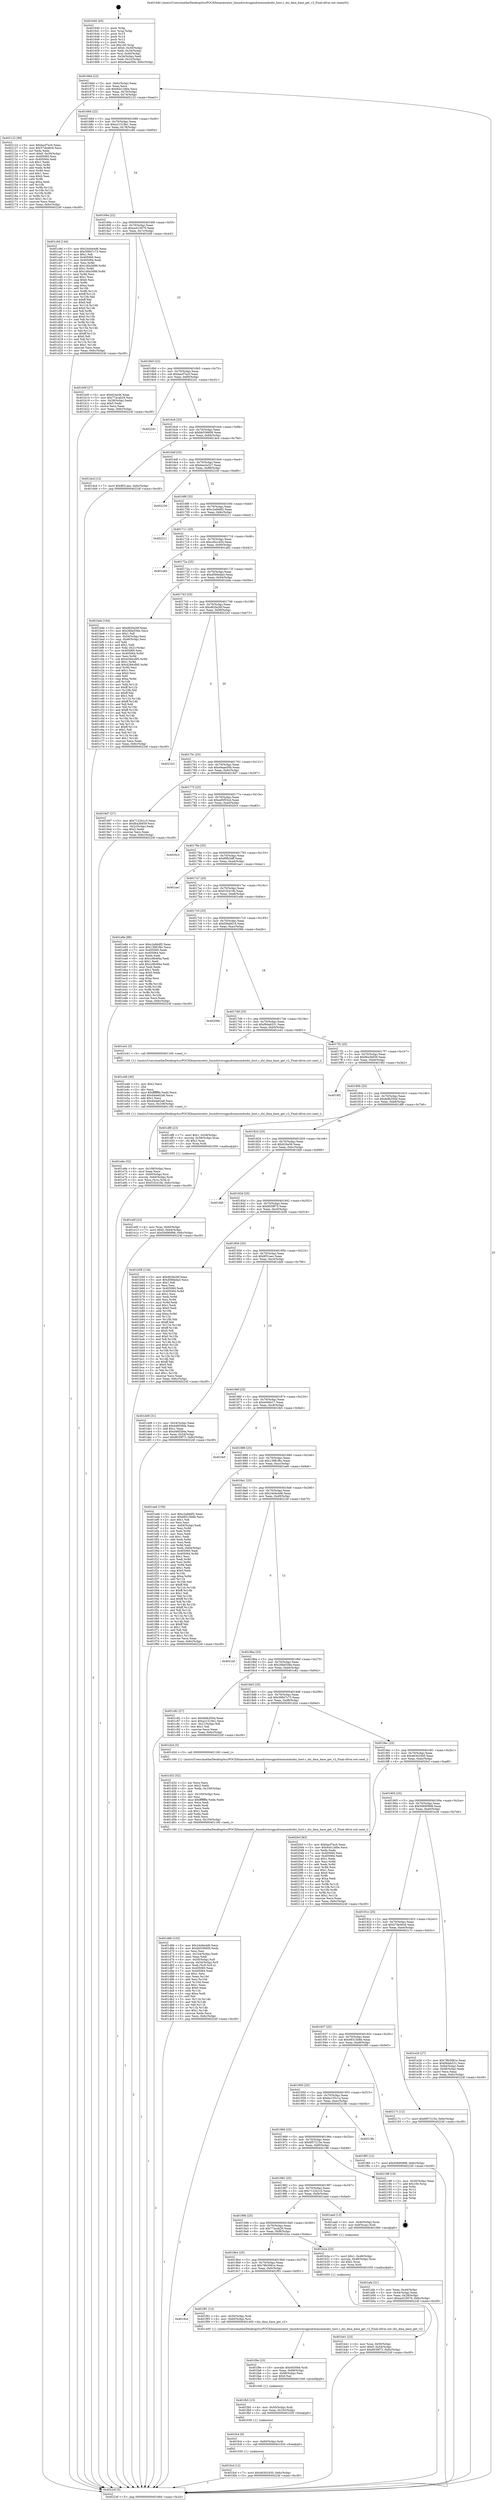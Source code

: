 digraph "0x401640" {
  label = "0x401640 (/mnt/c/Users/mathe/Desktop/tcc/POCII/binaries/extr_linuxdriversgpudrmmsmdsidsi_host.c_dsi_dma_base_get_v2_Final-ollvm.out::main(0))"
  labelloc = "t"
  node[shape=record]

  Entry [label="",width=0.3,height=0.3,shape=circle,fillcolor=black,style=filled]
  "0x40166d" [label="{
     0x40166d [23]\l
     | [instrs]\l
     &nbsp;&nbsp;0x40166d \<+3\>: mov -0x6c(%rbp),%eax\l
     &nbsp;&nbsp;0x401670 \<+2\>: mov %eax,%ecx\l
     &nbsp;&nbsp;0x401672 \<+6\>: sub $0x9cb13d0e,%ecx\l
     &nbsp;&nbsp;0x401678 \<+3\>: mov %eax,-0x70(%rbp)\l
     &nbsp;&nbsp;0x40167b \<+3\>: mov %ecx,-0x74(%rbp)\l
     &nbsp;&nbsp;0x40167e \<+6\>: je 0000000000402122 \<main+0xae2\>\l
  }"]
  "0x402122" [label="{
     0x402122 [90]\l
     | [instrs]\l
     &nbsp;&nbsp;0x402122 \<+5\>: mov $0xbacf7ec0,%eax\l
     &nbsp;&nbsp;0x402127 \<+5\>: mov $0x57de46c6,%ecx\l
     &nbsp;&nbsp;0x40212c \<+2\>: xor %edx,%edx\l
     &nbsp;&nbsp;0x40212e \<+7\>: movl $0x0,-0x30(%rbp)\l
     &nbsp;&nbsp;0x402135 \<+7\>: mov 0x405060,%esi\l
     &nbsp;&nbsp;0x40213c \<+7\>: mov 0x405064,%edi\l
     &nbsp;&nbsp;0x402143 \<+3\>: sub $0x1,%edx\l
     &nbsp;&nbsp;0x402146 \<+3\>: mov %esi,%r8d\l
     &nbsp;&nbsp;0x402149 \<+3\>: add %edx,%r8d\l
     &nbsp;&nbsp;0x40214c \<+4\>: imul %r8d,%esi\l
     &nbsp;&nbsp;0x402150 \<+3\>: and $0x1,%esi\l
     &nbsp;&nbsp;0x402153 \<+3\>: cmp $0x0,%esi\l
     &nbsp;&nbsp;0x402156 \<+4\>: sete %r9b\l
     &nbsp;&nbsp;0x40215a \<+3\>: cmp $0xa,%edi\l
     &nbsp;&nbsp;0x40215d \<+4\>: setl %r10b\l
     &nbsp;&nbsp;0x402161 \<+3\>: mov %r9b,%r11b\l
     &nbsp;&nbsp;0x402164 \<+3\>: and %r10b,%r11b\l
     &nbsp;&nbsp;0x402167 \<+3\>: xor %r10b,%r9b\l
     &nbsp;&nbsp;0x40216a \<+3\>: or %r9b,%r11b\l
     &nbsp;&nbsp;0x40216d \<+4\>: test $0x1,%r11b\l
     &nbsp;&nbsp;0x402171 \<+3\>: cmovne %ecx,%eax\l
     &nbsp;&nbsp;0x402174 \<+3\>: mov %eax,-0x6c(%rbp)\l
     &nbsp;&nbsp;0x402177 \<+5\>: jmp 000000000040224f \<main+0xc0f\>\l
  }"]
  "0x401684" [label="{
     0x401684 [22]\l
     | [instrs]\l
     &nbsp;&nbsp;0x401684 \<+5\>: jmp 0000000000401689 \<main+0x49\>\l
     &nbsp;&nbsp;0x401689 \<+3\>: mov -0x70(%rbp),%eax\l
     &nbsp;&nbsp;0x40168c \<+5\>: sub $0xa21519e1,%eax\l
     &nbsp;&nbsp;0x401691 \<+3\>: mov %eax,-0x78(%rbp)\l
     &nbsp;&nbsp;0x401694 \<+6\>: je 0000000000401c9d \<main+0x65d\>\l
  }"]
  Exit [label="",width=0.3,height=0.3,shape=circle,fillcolor=black,style=filled,peripheries=2]
  "0x401c9d" [label="{
     0x401c9d [144]\l
     | [instrs]\l
     &nbsp;&nbsp;0x401c9d \<+5\>: mov $0x24d4e4d6,%eax\l
     &nbsp;&nbsp;0x401ca2 \<+5\>: mov $0x39847c73,%ecx\l
     &nbsp;&nbsp;0x401ca7 \<+2\>: mov $0x1,%dl\l
     &nbsp;&nbsp;0x401ca9 \<+7\>: mov 0x405060,%esi\l
     &nbsp;&nbsp;0x401cb0 \<+7\>: mov 0x405064,%edi\l
     &nbsp;&nbsp;0x401cb7 \<+3\>: mov %esi,%r8d\l
     &nbsp;&nbsp;0x401cba \<+7\>: add $0x1d0a3d99,%r8d\l
     &nbsp;&nbsp;0x401cc1 \<+4\>: sub $0x1,%r8d\l
     &nbsp;&nbsp;0x401cc5 \<+7\>: sub $0x1d0a3d99,%r8d\l
     &nbsp;&nbsp;0x401ccc \<+4\>: imul %r8d,%esi\l
     &nbsp;&nbsp;0x401cd0 \<+3\>: and $0x1,%esi\l
     &nbsp;&nbsp;0x401cd3 \<+3\>: cmp $0x0,%esi\l
     &nbsp;&nbsp;0x401cd6 \<+4\>: sete %r9b\l
     &nbsp;&nbsp;0x401cda \<+3\>: cmp $0xa,%edi\l
     &nbsp;&nbsp;0x401cdd \<+4\>: setl %r10b\l
     &nbsp;&nbsp;0x401ce1 \<+3\>: mov %r9b,%r11b\l
     &nbsp;&nbsp;0x401ce4 \<+4\>: xor $0xff,%r11b\l
     &nbsp;&nbsp;0x401ce8 \<+3\>: mov %r10b,%bl\l
     &nbsp;&nbsp;0x401ceb \<+3\>: xor $0xff,%bl\l
     &nbsp;&nbsp;0x401cee \<+3\>: xor $0x0,%dl\l
     &nbsp;&nbsp;0x401cf1 \<+3\>: mov %r11b,%r14b\l
     &nbsp;&nbsp;0x401cf4 \<+4\>: and $0x0,%r14b\l
     &nbsp;&nbsp;0x401cf8 \<+3\>: and %dl,%r9b\l
     &nbsp;&nbsp;0x401cfb \<+3\>: mov %bl,%r15b\l
     &nbsp;&nbsp;0x401cfe \<+4\>: and $0x0,%r15b\l
     &nbsp;&nbsp;0x401d02 \<+3\>: and %dl,%r10b\l
     &nbsp;&nbsp;0x401d05 \<+3\>: or %r9b,%r14b\l
     &nbsp;&nbsp;0x401d08 \<+3\>: or %r10b,%r15b\l
     &nbsp;&nbsp;0x401d0b \<+3\>: xor %r15b,%r14b\l
     &nbsp;&nbsp;0x401d0e \<+3\>: or %bl,%r11b\l
     &nbsp;&nbsp;0x401d11 \<+4\>: xor $0xff,%r11b\l
     &nbsp;&nbsp;0x401d15 \<+3\>: or $0x0,%dl\l
     &nbsp;&nbsp;0x401d18 \<+3\>: and %dl,%r11b\l
     &nbsp;&nbsp;0x401d1b \<+3\>: or %r11b,%r14b\l
     &nbsp;&nbsp;0x401d1e \<+4\>: test $0x1,%r14b\l
     &nbsp;&nbsp;0x401d22 \<+3\>: cmovne %ecx,%eax\l
     &nbsp;&nbsp;0x401d25 \<+3\>: mov %eax,-0x6c(%rbp)\l
     &nbsp;&nbsp;0x401d28 \<+5\>: jmp 000000000040224f \<main+0xc0f\>\l
  }"]
  "0x40169a" [label="{
     0x40169a [22]\l
     | [instrs]\l
     &nbsp;&nbsp;0x40169a \<+5\>: jmp 000000000040169f \<main+0x5f\>\l
     &nbsp;&nbsp;0x40169f \<+3\>: mov -0x70(%rbp),%eax\l
     &nbsp;&nbsp;0x4016a2 \<+5\>: sub $0xac010079,%eax\l
     &nbsp;&nbsp;0x4016a7 \<+3\>: mov %eax,-0x7c(%rbp)\l
     &nbsp;&nbsp;0x4016aa \<+6\>: je 0000000000401b0f \<main+0x4cf\>\l
  }"]
  "0x401fcd" [label="{
     0x401fcd [12]\l
     | [instrs]\l
     &nbsp;&nbsp;0x401fcd \<+7\>: movl $0x46302450,-0x6c(%rbp)\l
     &nbsp;&nbsp;0x401fd4 \<+5\>: jmp 000000000040224f \<main+0xc0f\>\l
  }"]
  "0x401b0f" [label="{
     0x401b0f [27]\l
     | [instrs]\l
     &nbsp;&nbsp;0x401b0f \<+5\>: mov $0x624a56,%eax\l
     &nbsp;&nbsp;0x401b14 \<+5\>: mov $0x77acab29,%ecx\l
     &nbsp;&nbsp;0x401b19 \<+3\>: mov -0x28(%rbp),%edx\l
     &nbsp;&nbsp;0x401b1c \<+3\>: cmp $0x0,%edx\l
     &nbsp;&nbsp;0x401b1f \<+3\>: cmove %ecx,%eax\l
     &nbsp;&nbsp;0x401b22 \<+3\>: mov %eax,-0x6c(%rbp)\l
     &nbsp;&nbsp;0x401b25 \<+5\>: jmp 000000000040224f \<main+0xc0f\>\l
  }"]
  "0x4016b0" [label="{
     0x4016b0 [22]\l
     | [instrs]\l
     &nbsp;&nbsp;0x4016b0 \<+5\>: jmp 00000000004016b5 \<main+0x75\>\l
     &nbsp;&nbsp;0x4016b5 \<+3\>: mov -0x70(%rbp),%eax\l
     &nbsp;&nbsp;0x4016b8 \<+5\>: sub $0xbacf7ec0,%eax\l
     &nbsp;&nbsp;0x4016bd \<+3\>: mov %eax,-0x80(%rbp)\l
     &nbsp;&nbsp;0x4016c0 \<+6\>: je 0000000000402241 \<main+0xc01\>\l
  }"]
  "0x401fc4" [label="{
     0x401fc4 [9]\l
     | [instrs]\l
     &nbsp;&nbsp;0x401fc4 \<+4\>: mov -0x60(%rbp),%rdi\l
     &nbsp;&nbsp;0x401fc8 \<+5\>: call 0000000000401030 \<free@plt\>\l
     | [calls]\l
     &nbsp;&nbsp;0x401030 \{1\} (unknown)\l
  }"]
  "0x402241" [label="{
     0x402241\l
  }", style=dashed]
  "0x4016c6" [label="{
     0x4016c6 [25]\l
     | [instrs]\l
     &nbsp;&nbsp;0x4016c6 \<+5\>: jmp 00000000004016cb \<main+0x8b\>\l
     &nbsp;&nbsp;0x4016cb \<+3\>: mov -0x70(%rbp),%eax\l
     &nbsp;&nbsp;0x4016ce \<+5\>: sub $0xbb536609,%eax\l
     &nbsp;&nbsp;0x4016d3 \<+6\>: mov %eax,-0x84(%rbp)\l
     &nbsp;&nbsp;0x4016d9 \<+6\>: je 0000000000401dcd \<main+0x78d\>\l
  }"]
  "0x401fb5" [label="{
     0x401fb5 [15]\l
     | [instrs]\l
     &nbsp;&nbsp;0x401fb5 \<+4\>: mov -0x50(%rbp),%rdi\l
     &nbsp;&nbsp;0x401fb9 \<+6\>: mov %eax,-0x10c(%rbp)\l
     &nbsp;&nbsp;0x401fbf \<+5\>: call 0000000000401030 \<free@plt\>\l
     | [calls]\l
     &nbsp;&nbsp;0x401030 \{1\} (unknown)\l
  }"]
  "0x401dcd" [label="{
     0x401dcd [12]\l
     | [instrs]\l
     &nbsp;&nbsp;0x401dcd \<+7\>: movl $0x8f31aec,-0x6c(%rbp)\l
     &nbsp;&nbsp;0x401dd4 \<+5\>: jmp 000000000040224f \<main+0xc0f\>\l
  }"]
  "0x4016df" [label="{
     0x4016df [25]\l
     | [instrs]\l
     &nbsp;&nbsp;0x4016df \<+5\>: jmp 00000000004016e4 \<main+0xa4\>\l
     &nbsp;&nbsp;0x4016e4 \<+3\>: mov -0x70(%rbp),%eax\l
     &nbsp;&nbsp;0x4016e7 \<+5\>: sub $0xbea3a327,%eax\l
     &nbsp;&nbsp;0x4016ec \<+6\>: mov %eax,-0x88(%rbp)\l
     &nbsp;&nbsp;0x4016f2 \<+6\>: je 0000000000402230 \<main+0xbf0\>\l
  }"]
  "0x401f9e" [label="{
     0x401f9e [23]\l
     | [instrs]\l
     &nbsp;&nbsp;0x401f9e \<+10\>: movabs $0x4030b6,%rdi\l
     &nbsp;&nbsp;0x401fa8 \<+3\>: mov %eax,-0x68(%rbp)\l
     &nbsp;&nbsp;0x401fab \<+3\>: mov -0x68(%rbp),%esi\l
     &nbsp;&nbsp;0x401fae \<+2\>: mov $0x0,%al\l
     &nbsp;&nbsp;0x401fb0 \<+5\>: call 0000000000401040 \<printf@plt\>\l
     | [calls]\l
     &nbsp;&nbsp;0x401040 \{1\} (unknown)\l
  }"]
  "0x402230" [label="{
     0x402230\l
  }", style=dashed]
  "0x4016f8" [label="{
     0x4016f8 [25]\l
     | [instrs]\l
     &nbsp;&nbsp;0x4016f8 \<+5\>: jmp 00000000004016fd \<main+0xbd\>\l
     &nbsp;&nbsp;0x4016fd \<+3\>: mov -0x70(%rbp),%eax\l
     &nbsp;&nbsp;0x401700 \<+5\>: sub $0xc2a9ddf2,%eax\l
     &nbsp;&nbsp;0x401705 \<+6\>: mov %eax,-0x8c(%rbp)\l
     &nbsp;&nbsp;0x40170b \<+6\>: je 0000000000402211 \<main+0xbd1\>\l
  }"]
  "0x4019cd" [label="{
     0x4019cd\l
  }", style=dashed]
  "0x402211" [label="{
     0x402211\l
  }", style=dashed]
  "0x401711" [label="{
     0x401711 [25]\l
     | [instrs]\l
     &nbsp;&nbsp;0x401711 \<+5\>: jmp 0000000000401716 \<main+0xd6\>\l
     &nbsp;&nbsp;0x401716 \<+3\>: mov -0x70(%rbp),%eax\l
     &nbsp;&nbsp;0x401719 \<+5\>: sub $0xcd5cc454,%eax\l
     &nbsp;&nbsp;0x40171e \<+6\>: mov %eax,-0x90(%rbp)\l
     &nbsp;&nbsp;0x401724 \<+6\>: je 0000000000401a82 \<main+0x442\>\l
  }"]
  "0x401f91" [label="{
     0x401f91 [13]\l
     | [instrs]\l
     &nbsp;&nbsp;0x401f91 \<+4\>: mov -0x50(%rbp),%rdi\l
     &nbsp;&nbsp;0x401f95 \<+4\>: mov -0x60(%rbp),%rsi\l
     &nbsp;&nbsp;0x401f99 \<+5\>: call 0000000000401400 \<dsi_dma_base_get_v2\>\l
     | [calls]\l
     &nbsp;&nbsp;0x401400 \{1\} (/mnt/c/Users/mathe/Desktop/tcc/POCII/binaries/extr_linuxdriversgpudrmmsmdsidsi_host.c_dsi_dma_base_get_v2_Final-ollvm.out::dsi_dma_base_get_v2)\l
  }"]
  "0x401a82" [label="{
     0x401a82\l
  }", style=dashed]
  "0x40172a" [label="{
     0x40172a [25]\l
     | [instrs]\l
     &nbsp;&nbsp;0x40172a \<+5\>: jmp 000000000040172f \<main+0xef\>\l
     &nbsp;&nbsp;0x40172f \<+3\>: mov -0x70(%rbp),%eax\l
     &nbsp;&nbsp;0x401732 \<+5\>: sub $0xd566eda3,%eax\l
     &nbsp;&nbsp;0x401737 \<+6\>: mov %eax,-0x94(%rbp)\l
     &nbsp;&nbsp;0x40173d \<+6\>: je 0000000000401bde \<main+0x59e\>\l
  }"]
  "0x401e6e" [label="{
     0x401e6e [32]\l
     | [instrs]\l
     &nbsp;&nbsp;0x401e6e \<+6\>: mov -0x108(%rbp),%ecx\l
     &nbsp;&nbsp;0x401e74 \<+3\>: imul %eax,%ecx\l
     &nbsp;&nbsp;0x401e77 \<+4\>: mov -0x60(%rbp),%rsi\l
     &nbsp;&nbsp;0x401e7b \<+4\>: movslq -0x64(%rbp),%rdi\l
     &nbsp;&nbsp;0x401e7f \<+3\>: mov %ecx,(%rsi,%rdi,4)\l
     &nbsp;&nbsp;0x401e82 \<+7\>: movl $0xf1f2410b,-0x6c(%rbp)\l
     &nbsp;&nbsp;0x401e89 \<+5\>: jmp 000000000040224f \<main+0xc0f\>\l
  }"]
  "0x401bde" [label="{
     0x401bde [164]\l
     | [instrs]\l
     &nbsp;&nbsp;0x401bde \<+5\>: mov $0xd62fa26f,%eax\l
     &nbsp;&nbsp;0x401be3 \<+5\>: mov $0x26be556e,%ecx\l
     &nbsp;&nbsp;0x401be8 \<+2\>: mov $0x1,%dl\l
     &nbsp;&nbsp;0x401bea \<+3\>: mov -0x54(%rbp),%esi\l
     &nbsp;&nbsp;0x401bed \<+3\>: cmp -0x48(%rbp),%esi\l
     &nbsp;&nbsp;0x401bf0 \<+4\>: setl %dil\l
     &nbsp;&nbsp;0x401bf4 \<+4\>: and $0x1,%dil\l
     &nbsp;&nbsp;0x401bf8 \<+4\>: mov %dil,-0x21(%rbp)\l
     &nbsp;&nbsp;0x401bfc \<+7\>: mov 0x405060,%esi\l
     &nbsp;&nbsp;0x401c03 \<+8\>: mov 0x405064,%r8d\l
     &nbsp;&nbsp;0x401c0b \<+3\>: mov %esi,%r9d\l
     &nbsp;&nbsp;0x401c0e \<+7\>: sub $0x4284cd95,%r9d\l
     &nbsp;&nbsp;0x401c15 \<+4\>: sub $0x1,%r9d\l
     &nbsp;&nbsp;0x401c19 \<+7\>: add $0x4284cd95,%r9d\l
     &nbsp;&nbsp;0x401c20 \<+4\>: imul %r9d,%esi\l
     &nbsp;&nbsp;0x401c24 \<+3\>: and $0x1,%esi\l
     &nbsp;&nbsp;0x401c27 \<+3\>: cmp $0x0,%esi\l
     &nbsp;&nbsp;0x401c2a \<+4\>: sete %dil\l
     &nbsp;&nbsp;0x401c2e \<+4\>: cmp $0xa,%r8d\l
     &nbsp;&nbsp;0x401c32 \<+4\>: setl %r10b\l
     &nbsp;&nbsp;0x401c36 \<+3\>: mov %dil,%r11b\l
     &nbsp;&nbsp;0x401c39 \<+4\>: xor $0xff,%r11b\l
     &nbsp;&nbsp;0x401c3d \<+3\>: mov %r10b,%bl\l
     &nbsp;&nbsp;0x401c40 \<+3\>: xor $0xff,%bl\l
     &nbsp;&nbsp;0x401c43 \<+3\>: xor $0x1,%dl\l
     &nbsp;&nbsp;0x401c46 \<+3\>: mov %r11b,%r14b\l
     &nbsp;&nbsp;0x401c49 \<+4\>: and $0xff,%r14b\l
     &nbsp;&nbsp;0x401c4d \<+3\>: and %dl,%dil\l
     &nbsp;&nbsp;0x401c50 \<+3\>: mov %bl,%r15b\l
     &nbsp;&nbsp;0x401c53 \<+4\>: and $0xff,%r15b\l
     &nbsp;&nbsp;0x401c57 \<+3\>: and %dl,%r10b\l
     &nbsp;&nbsp;0x401c5a \<+3\>: or %dil,%r14b\l
     &nbsp;&nbsp;0x401c5d \<+3\>: or %r10b,%r15b\l
     &nbsp;&nbsp;0x401c60 \<+3\>: xor %r15b,%r14b\l
     &nbsp;&nbsp;0x401c63 \<+3\>: or %bl,%r11b\l
     &nbsp;&nbsp;0x401c66 \<+4\>: xor $0xff,%r11b\l
     &nbsp;&nbsp;0x401c6a \<+3\>: or $0x1,%dl\l
     &nbsp;&nbsp;0x401c6d \<+3\>: and %dl,%r11b\l
     &nbsp;&nbsp;0x401c70 \<+3\>: or %r11b,%r14b\l
     &nbsp;&nbsp;0x401c73 \<+4\>: test $0x1,%r14b\l
     &nbsp;&nbsp;0x401c77 \<+3\>: cmovne %ecx,%eax\l
     &nbsp;&nbsp;0x401c7a \<+3\>: mov %eax,-0x6c(%rbp)\l
     &nbsp;&nbsp;0x401c7d \<+5\>: jmp 000000000040224f \<main+0xc0f\>\l
  }"]
  "0x401743" [label="{
     0x401743 [25]\l
     | [instrs]\l
     &nbsp;&nbsp;0x401743 \<+5\>: jmp 0000000000401748 \<main+0x108\>\l
     &nbsp;&nbsp;0x401748 \<+3\>: mov -0x70(%rbp),%eax\l
     &nbsp;&nbsp;0x40174b \<+5\>: sub $0xd62fa26f,%eax\l
     &nbsp;&nbsp;0x401750 \<+6\>: mov %eax,-0x98(%rbp)\l
     &nbsp;&nbsp;0x401756 \<+6\>: je 00000000004021b3 \<main+0xb73\>\l
  }"]
  "0x401e46" [label="{
     0x401e46 [40]\l
     | [instrs]\l
     &nbsp;&nbsp;0x401e46 \<+5\>: mov $0x2,%ecx\l
     &nbsp;&nbsp;0x401e4b \<+1\>: cltd\l
     &nbsp;&nbsp;0x401e4c \<+2\>: idiv %ecx\l
     &nbsp;&nbsp;0x401e4e \<+6\>: imul $0xfffffffe,%edx,%ecx\l
     &nbsp;&nbsp;0x401e54 \<+6\>: add $0xd4da62a8,%ecx\l
     &nbsp;&nbsp;0x401e5a \<+3\>: add $0x1,%ecx\l
     &nbsp;&nbsp;0x401e5d \<+6\>: sub $0xd4da62a8,%ecx\l
     &nbsp;&nbsp;0x401e63 \<+6\>: mov %ecx,-0x108(%rbp)\l
     &nbsp;&nbsp;0x401e69 \<+5\>: call 0000000000401160 \<next_i\>\l
     | [calls]\l
     &nbsp;&nbsp;0x401160 \{1\} (/mnt/c/Users/mathe/Desktop/tcc/POCII/binaries/extr_linuxdriversgpudrmmsmdsidsi_host.c_dsi_dma_base_get_v2_Final-ollvm.out::next_i)\l
  }"]
  "0x4021b3" [label="{
     0x4021b3\l
  }", style=dashed]
  "0x40175c" [label="{
     0x40175c [25]\l
     | [instrs]\l
     &nbsp;&nbsp;0x40175c \<+5\>: jmp 0000000000401761 \<main+0x121\>\l
     &nbsp;&nbsp;0x401761 \<+3\>: mov -0x70(%rbp),%eax\l
     &nbsp;&nbsp;0x401764 \<+5\>: sub $0xe9aae50b,%eax\l
     &nbsp;&nbsp;0x401769 \<+6\>: mov %eax,-0x9c(%rbp)\l
     &nbsp;&nbsp;0x40176f \<+6\>: je 00000000004019d7 \<main+0x397\>\l
  }"]
  "0x401e0f" [label="{
     0x401e0f [23]\l
     | [instrs]\l
     &nbsp;&nbsp;0x401e0f \<+4\>: mov %rax,-0x60(%rbp)\l
     &nbsp;&nbsp;0x401e13 \<+7\>: movl $0x0,-0x64(%rbp)\l
     &nbsp;&nbsp;0x401e1a \<+7\>: movl $0x50690998,-0x6c(%rbp)\l
     &nbsp;&nbsp;0x401e21 \<+5\>: jmp 000000000040224f \<main+0xc0f\>\l
  }"]
  "0x4019d7" [label="{
     0x4019d7 [27]\l
     | [instrs]\l
     &nbsp;&nbsp;0x4019d7 \<+5\>: mov $0x7122b1c5,%eax\l
     &nbsp;&nbsp;0x4019dc \<+5\>: mov $0xfba3b659,%ecx\l
     &nbsp;&nbsp;0x4019e1 \<+3\>: mov -0x2c(%rbp),%edx\l
     &nbsp;&nbsp;0x4019e4 \<+3\>: cmp $0x2,%edx\l
     &nbsp;&nbsp;0x4019e7 \<+3\>: cmovne %ecx,%eax\l
     &nbsp;&nbsp;0x4019ea \<+3\>: mov %eax,-0x6c(%rbp)\l
     &nbsp;&nbsp;0x4019ed \<+5\>: jmp 000000000040224f \<main+0xc0f\>\l
  }"]
  "0x401775" [label="{
     0x401775 [25]\l
     | [instrs]\l
     &nbsp;&nbsp;0x401775 \<+5\>: jmp 000000000040177a \<main+0x13a\>\l
     &nbsp;&nbsp;0x40177a \<+3\>: mov -0x70(%rbp),%eax\l
     &nbsp;&nbsp;0x40177d \<+5\>: sub $0xed5f55cd,%eax\l
     &nbsp;&nbsp;0x401782 \<+6\>: mov %eax,-0xa0(%rbp)\l
     &nbsp;&nbsp;0x401788 \<+6\>: je 00000000004020c3 \<main+0xa83\>\l
  }"]
  "0x40224f" [label="{
     0x40224f [5]\l
     | [instrs]\l
     &nbsp;&nbsp;0x40224f \<+5\>: jmp 000000000040166d \<main+0x2d\>\l
  }"]
  "0x401640" [label="{
     0x401640 [45]\l
     | [instrs]\l
     &nbsp;&nbsp;0x401640 \<+1\>: push %rbp\l
     &nbsp;&nbsp;0x401641 \<+3\>: mov %rsp,%rbp\l
     &nbsp;&nbsp;0x401644 \<+2\>: push %r15\l
     &nbsp;&nbsp;0x401646 \<+2\>: push %r14\l
     &nbsp;&nbsp;0x401648 \<+2\>: push %r12\l
     &nbsp;&nbsp;0x40164a \<+1\>: push %rbx\l
     &nbsp;&nbsp;0x40164b \<+7\>: sub $0x100,%rsp\l
     &nbsp;&nbsp;0x401652 \<+7\>: movl $0x0,-0x30(%rbp)\l
     &nbsp;&nbsp;0x401659 \<+3\>: mov %edi,-0x34(%rbp)\l
     &nbsp;&nbsp;0x40165c \<+4\>: mov %rsi,-0x40(%rbp)\l
     &nbsp;&nbsp;0x401660 \<+3\>: mov -0x34(%rbp),%edi\l
     &nbsp;&nbsp;0x401663 \<+3\>: mov %edi,-0x2c(%rbp)\l
     &nbsp;&nbsp;0x401666 \<+7\>: movl $0xe9aae50b,-0x6c(%rbp)\l
  }"]
  "0x401d66" [label="{
     0x401d66 [103]\l
     | [instrs]\l
     &nbsp;&nbsp;0x401d66 \<+5\>: mov $0x24d4e4d6,%ecx\l
     &nbsp;&nbsp;0x401d6b \<+5\>: mov $0xbb536609,%edx\l
     &nbsp;&nbsp;0x401d70 \<+2\>: xor %esi,%esi\l
     &nbsp;&nbsp;0x401d72 \<+6\>: mov -0x104(%rbp),%edi\l
     &nbsp;&nbsp;0x401d78 \<+3\>: imul %eax,%edi\l
     &nbsp;&nbsp;0x401d7b \<+4\>: mov -0x50(%rbp),%r8\l
     &nbsp;&nbsp;0x401d7f \<+4\>: movslq -0x54(%rbp),%r9\l
     &nbsp;&nbsp;0x401d83 \<+4\>: mov %edi,(%r8,%r9,4)\l
     &nbsp;&nbsp;0x401d87 \<+7\>: mov 0x405060,%eax\l
     &nbsp;&nbsp;0x401d8e \<+7\>: mov 0x405064,%edi\l
     &nbsp;&nbsp;0x401d95 \<+3\>: sub $0x1,%esi\l
     &nbsp;&nbsp;0x401d98 \<+3\>: mov %eax,%r10d\l
     &nbsp;&nbsp;0x401d9b \<+3\>: add %esi,%r10d\l
     &nbsp;&nbsp;0x401d9e \<+4\>: imul %r10d,%eax\l
     &nbsp;&nbsp;0x401da2 \<+3\>: and $0x1,%eax\l
     &nbsp;&nbsp;0x401da5 \<+3\>: cmp $0x0,%eax\l
     &nbsp;&nbsp;0x401da8 \<+4\>: sete %r11b\l
     &nbsp;&nbsp;0x401dac \<+3\>: cmp $0xa,%edi\l
     &nbsp;&nbsp;0x401daf \<+3\>: setl %bl\l
     &nbsp;&nbsp;0x401db2 \<+3\>: mov %r11b,%r14b\l
     &nbsp;&nbsp;0x401db5 \<+3\>: and %bl,%r14b\l
     &nbsp;&nbsp;0x401db8 \<+3\>: xor %bl,%r11b\l
     &nbsp;&nbsp;0x401dbb \<+3\>: or %r11b,%r14b\l
     &nbsp;&nbsp;0x401dbe \<+4\>: test $0x1,%r14b\l
     &nbsp;&nbsp;0x401dc2 \<+3\>: cmovne %edx,%ecx\l
     &nbsp;&nbsp;0x401dc5 \<+3\>: mov %ecx,-0x6c(%rbp)\l
     &nbsp;&nbsp;0x401dc8 \<+5\>: jmp 000000000040224f \<main+0xc0f\>\l
  }"]
  "0x4020c3" [label="{
     0x4020c3\l
  }", style=dashed]
  "0x40178e" [label="{
     0x40178e [25]\l
     | [instrs]\l
     &nbsp;&nbsp;0x40178e \<+5\>: jmp 0000000000401793 \<main+0x153\>\l
     &nbsp;&nbsp;0x401793 \<+3\>: mov -0x70(%rbp),%eax\l
     &nbsp;&nbsp;0x401796 \<+5\>: sub $0xf0fb3dff,%eax\l
     &nbsp;&nbsp;0x40179b \<+6\>: mov %eax,-0xa4(%rbp)\l
     &nbsp;&nbsp;0x4017a1 \<+6\>: je 0000000000401ae1 \<main+0x4a1\>\l
  }"]
  "0x401d32" [label="{
     0x401d32 [52]\l
     | [instrs]\l
     &nbsp;&nbsp;0x401d32 \<+2\>: xor %ecx,%ecx\l
     &nbsp;&nbsp;0x401d34 \<+5\>: mov $0x2,%edx\l
     &nbsp;&nbsp;0x401d39 \<+6\>: mov %edx,-0x100(%rbp)\l
     &nbsp;&nbsp;0x401d3f \<+1\>: cltd\l
     &nbsp;&nbsp;0x401d40 \<+6\>: mov -0x100(%rbp),%esi\l
     &nbsp;&nbsp;0x401d46 \<+2\>: idiv %esi\l
     &nbsp;&nbsp;0x401d48 \<+6\>: imul $0xfffffffe,%edx,%edx\l
     &nbsp;&nbsp;0x401d4e \<+2\>: mov %ecx,%edi\l
     &nbsp;&nbsp;0x401d50 \<+2\>: sub %edx,%edi\l
     &nbsp;&nbsp;0x401d52 \<+2\>: mov %ecx,%edx\l
     &nbsp;&nbsp;0x401d54 \<+3\>: sub $0x1,%edx\l
     &nbsp;&nbsp;0x401d57 \<+2\>: add %edx,%edi\l
     &nbsp;&nbsp;0x401d59 \<+2\>: sub %edi,%ecx\l
     &nbsp;&nbsp;0x401d5b \<+6\>: mov %ecx,-0x104(%rbp)\l
     &nbsp;&nbsp;0x401d61 \<+5\>: call 0000000000401160 \<next_i\>\l
     | [calls]\l
     &nbsp;&nbsp;0x401160 \{1\} (/mnt/c/Users/mathe/Desktop/tcc/POCII/binaries/extr_linuxdriversgpudrmmsmdsidsi_host.c_dsi_dma_base_get_v2_Final-ollvm.out::next_i)\l
  }"]
  "0x401ae1" [label="{
     0x401ae1\l
  }", style=dashed]
  "0x4017a7" [label="{
     0x4017a7 [25]\l
     | [instrs]\l
     &nbsp;&nbsp;0x4017a7 \<+5\>: jmp 00000000004017ac \<main+0x16c\>\l
     &nbsp;&nbsp;0x4017ac \<+3\>: mov -0x70(%rbp),%eax\l
     &nbsp;&nbsp;0x4017af \<+5\>: sub $0xf1f2410b,%eax\l
     &nbsp;&nbsp;0x4017b4 \<+6\>: mov %eax,-0xa8(%rbp)\l
     &nbsp;&nbsp;0x4017ba \<+6\>: je 0000000000401e8e \<main+0x84e\>\l
  }"]
  "0x401b41" [label="{
     0x401b41 [23]\l
     | [instrs]\l
     &nbsp;&nbsp;0x401b41 \<+4\>: mov %rax,-0x50(%rbp)\l
     &nbsp;&nbsp;0x401b45 \<+7\>: movl $0x0,-0x54(%rbp)\l
     &nbsp;&nbsp;0x401b4c \<+7\>: movl $0x8039f73,-0x6c(%rbp)\l
     &nbsp;&nbsp;0x401b53 \<+5\>: jmp 000000000040224f \<main+0xc0f\>\l
  }"]
  "0x401e8e" [label="{
     0x401e8e [88]\l
     | [instrs]\l
     &nbsp;&nbsp;0x401e8e \<+5\>: mov $0xc2a9ddf2,%eax\l
     &nbsp;&nbsp;0x401e93 \<+5\>: mov $0x13981fbc,%ecx\l
     &nbsp;&nbsp;0x401e98 \<+7\>: mov 0x405060,%edx\l
     &nbsp;&nbsp;0x401e9f \<+7\>: mov 0x405064,%esi\l
     &nbsp;&nbsp;0x401ea6 \<+2\>: mov %edx,%edi\l
     &nbsp;&nbsp;0x401ea8 \<+6\>: sub $0xcc8b4f4a,%edi\l
     &nbsp;&nbsp;0x401eae \<+3\>: sub $0x1,%edi\l
     &nbsp;&nbsp;0x401eb1 \<+6\>: add $0xcc8b4f4a,%edi\l
     &nbsp;&nbsp;0x401eb7 \<+3\>: imul %edi,%edx\l
     &nbsp;&nbsp;0x401eba \<+3\>: and $0x1,%edx\l
     &nbsp;&nbsp;0x401ebd \<+3\>: cmp $0x0,%edx\l
     &nbsp;&nbsp;0x401ec0 \<+4\>: sete %r8b\l
     &nbsp;&nbsp;0x401ec4 \<+3\>: cmp $0xa,%esi\l
     &nbsp;&nbsp;0x401ec7 \<+4\>: setl %r9b\l
     &nbsp;&nbsp;0x401ecb \<+3\>: mov %r8b,%r10b\l
     &nbsp;&nbsp;0x401ece \<+3\>: and %r9b,%r10b\l
     &nbsp;&nbsp;0x401ed1 \<+3\>: xor %r9b,%r8b\l
     &nbsp;&nbsp;0x401ed4 \<+3\>: or %r8b,%r10b\l
     &nbsp;&nbsp;0x401ed7 \<+4\>: test $0x1,%r10b\l
     &nbsp;&nbsp;0x401edb \<+3\>: cmovne %ecx,%eax\l
     &nbsp;&nbsp;0x401ede \<+3\>: mov %eax,-0x6c(%rbp)\l
     &nbsp;&nbsp;0x401ee1 \<+5\>: jmp 000000000040224f \<main+0xc0f\>\l
  }"]
  "0x4017c0" [label="{
     0x4017c0 [25]\l
     | [instrs]\l
     &nbsp;&nbsp;0x4017c0 \<+5\>: jmp 00000000004017c5 \<main+0x185\>\l
     &nbsp;&nbsp;0x4017c5 \<+3\>: mov -0x70(%rbp),%eax\l
     &nbsp;&nbsp;0x4017c8 \<+5\>: sub $0xf39ab616,%eax\l
     &nbsp;&nbsp;0x4017cd \<+6\>: mov %eax,-0xac(%rbp)\l
     &nbsp;&nbsp;0x4017d3 \<+6\>: je 000000000040206b \<main+0xa2b\>\l
  }"]
  "0x4019b4" [label="{
     0x4019b4 [25]\l
     | [instrs]\l
     &nbsp;&nbsp;0x4019b4 \<+5\>: jmp 00000000004019b9 \<main+0x379\>\l
     &nbsp;&nbsp;0x4019b9 \<+3\>: mov -0x70(%rbp),%eax\l
     &nbsp;&nbsp;0x4019bc \<+5\>: sub $0x78b3081e,%eax\l
     &nbsp;&nbsp;0x4019c1 \<+6\>: mov %eax,-0xfc(%rbp)\l
     &nbsp;&nbsp;0x4019c7 \<+6\>: je 0000000000401f91 \<main+0x951\>\l
  }"]
  "0x40206b" [label="{
     0x40206b\l
  }", style=dashed]
  "0x4017d9" [label="{
     0x4017d9 [25]\l
     | [instrs]\l
     &nbsp;&nbsp;0x4017d9 \<+5\>: jmp 00000000004017de \<main+0x19e\>\l
     &nbsp;&nbsp;0x4017de \<+3\>: mov -0x70(%rbp),%eax\l
     &nbsp;&nbsp;0x4017e1 \<+5\>: sub $0xf9dab531,%eax\l
     &nbsp;&nbsp;0x4017e6 \<+6\>: mov %eax,-0xb0(%rbp)\l
     &nbsp;&nbsp;0x4017ec \<+6\>: je 0000000000401e41 \<main+0x801\>\l
  }"]
  "0x401b2a" [label="{
     0x401b2a [23]\l
     | [instrs]\l
     &nbsp;&nbsp;0x401b2a \<+7\>: movl $0x1,-0x48(%rbp)\l
     &nbsp;&nbsp;0x401b31 \<+4\>: movslq -0x48(%rbp),%rax\l
     &nbsp;&nbsp;0x401b35 \<+4\>: shl $0x2,%rax\l
     &nbsp;&nbsp;0x401b39 \<+3\>: mov %rax,%rdi\l
     &nbsp;&nbsp;0x401b3c \<+5\>: call 0000000000401050 \<malloc@plt\>\l
     | [calls]\l
     &nbsp;&nbsp;0x401050 \{1\} (unknown)\l
  }"]
  "0x401e41" [label="{
     0x401e41 [5]\l
     | [instrs]\l
     &nbsp;&nbsp;0x401e41 \<+5\>: call 0000000000401160 \<next_i\>\l
     | [calls]\l
     &nbsp;&nbsp;0x401160 \{1\} (/mnt/c/Users/mathe/Desktop/tcc/POCII/binaries/extr_linuxdriversgpudrmmsmdsidsi_host.c_dsi_dma_base_get_v2_Final-ollvm.out::next_i)\l
  }"]
  "0x4017f2" [label="{
     0x4017f2 [25]\l
     | [instrs]\l
     &nbsp;&nbsp;0x4017f2 \<+5\>: jmp 00000000004017f7 \<main+0x1b7\>\l
     &nbsp;&nbsp;0x4017f7 \<+3\>: mov -0x70(%rbp),%eax\l
     &nbsp;&nbsp;0x4017fa \<+5\>: sub $0xfba3b659,%eax\l
     &nbsp;&nbsp;0x4017ff \<+6\>: mov %eax,-0xb4(%rbp)\l
     &nbsp;&nbsp;0x401805 \<+6\>: je 00000000004019f2 \<main+0x3b2\>\l
  }"]
  "0x401afa" [label="{
     0x401afa [21]\l
     | [instrs]\l
     &nbsp;&nbsp;0x401afa \<+3\>: mov %eax,-0x44(%rbp)\l
     &nbsp;&nbsp;0x401afd \<+3\>: mov -0x44(%rbp),%eax\l
     &nbsp;&nbsp;0x401b00 \<+3\>: mov %eax,-0x28(%rbp)\l
     &nbsp;&nbsp;0x401b03 \<+7\>: movl $0xac010079,-0x6c(%rbp)\l
     &nbsp;&nbsp;0x401b0a \<+5\>: jmp 000000000040224f \<main+0xc0f\>\l
  }"]
  "0x4019f2" [label="{
     0x4019f2\l
  }", style=dashed]
  "0x40180b" [label="{
     0x40180b [25]\l
     | [instrs]\l
     &nbsp;&nbsp;0x40180b \<+5\>: jmp 0000000000401810 \<main+0x1d0\>\l
     &nbsp;&nbsp;0x401810 \<+3\>: mov -0x70(%rbp),%eax\l
     &nbsp;&nbsp;0x401813 \<+5\>: sub $0xfe9b350d,%eax\l
     &nbsp;&nbsp;0x401818 \<+6\>: mov %eax,-0xb8(%rbp)\l
     &nbsp;&nbsp;0x40181e \<+6\>: je 0000000000401df8 \<main+0x7b8\>\l
  }"]
  "0x40199b" [label="{
     0x40199b [25]\l
     | [instrs]\l
     &nbsp;&nbsp;0x40199b \<+5\>: jmp 00000000004019a0 \<main+0x360\>\l
     &nbsp;&nbsp;0x4019a0 \<+3\>: mov -0x70(%rbp),%eax\l
     &nbsp;&nbsp;0x4019a3 \<+5\>: sub $0x77acab29,%eax\l
     &nbsp;&nbsp;0x4019a8 \<+6\>: mov %eax,-0xf8(%rbp)\l
     &nbsp;&nbsp;0x4019ae \<+6\>: je 0000000000401b2a \<main+0x4ea\>\l
  }"]
  "0x401df8" [label="{
     0x401df8 [23]\l
     | [instrs]\l
     &nbsp;&nbsp;0x401df8 \<+7\>: movl $0x1,-0x58(%rbp)\l
     &nbsp;&nbsp;0x401dff \<+4\>: movslq -0x58(%rbp),%rax\l
     &nbsp;&nbsp;0x401e03 \<+4\>: shl $0x2,%rax\l
     &nbsp;&nbsp;0x401e07 \<+3\>: mov %rax,%rdi\l
     &nbsp;&nbsp;0x401e0a \<+5\>: call 0000000000401050 \<malloc@plt\>\l
     | [calls]\l
     &nbsp;&nbsp;0x401050 \{1\} (unknown)\l
  }"]
  "0x401824" [label="{
     0x401824 [25]\l
     | [instrs]\l
     &nbsp;&nbsp;0x401824 \<+5\>: jmp 0000000000401829 \<main+0x1e9\>\l
     &nbsp;&nbsp;0x401829 \<+3\>: mov -0x70(%rbp),%eax\l
     &nbsp;&nbsp;0x40182c \<+5\>: sub $0x624a56,%eax\l
     &nbsp;&nbsp;0x401831 \<+6\>: mov %eax,-0xbc(%rbp)\l
     &nbsp;&nbsp;0x401837 \<+6\>: je 0000000000401fd9 \<main+0x999\>\l
  }"]
  "0x401aed" [label="{
     0x401aed [13]\l
     | [instrs]\l
     &nbsp;&nbsp;0x401aed \<+4\>: mov -0x40(%rbp),%rax\l
     &nbsp;&nbsp;0x401af1 \<+4\>: mov 0x8(%rax),%rdi\l
     &nbsp;&nbsp;0x401af5 \<+5\>: call 0000000000401060 \<atoi@plt\>\l
     | [calls]\l
     &nbsp;&nbsp;0x401060 \{1\} (unknown)\l
  }"]
  "0x401fd9" [label="{
     0x401fd9\l
  }", style=dashed]
  "0x40183d" [label="{
     0x40183d [25]\l
     | [instrs]\l
     &nbsp;&nbsp;0x40183d \<+5\>: jmp 0000000000401842 \<main+0x202\>\l
     &nbsp;&nbsp;0x401842 \<+3\>: mov -0x70(%rbp),%eax\l
     &nbsp;&nbsp;0x401845 \<+5\>: sub $0x8039f73,%eax\l
     &nbsp;&nbsp;0x40184a \<+6\>: mov %eax,-0xc0(%rbp)\l
     &nbsp;&nbsp;0x401850 \<+6\>: je 0000000000401b58 \<main+0x518\>\l
  }"]
  "0x401982" [label="{
     0x401982 [25]\l
     | [instrs]\l
     &nbsp;&nbsp;0x401982 \<+5\>: jmp 0000000000401987 \<main+0x347\>\l
     &nbsp;&nbsp;0x401987 \<+3\>: mov -0x70(%rbp),%eax\l
     &nbsp;&nbsp;0x40198a \<+5\>: sub $0x7122b1c5,%eax\l
     &nbsp;&nbsp;0x40198f \<+6\>: mov %eax,-0xf4(%rbp)\l
     &nbsp;&nbsp;0x401995 \<+6\>: je 0000000000401aed \<main+0x4ad\>\l
  }"]
  "0x401b58" [label="{
     0x401b58 [134]\l
     | [instrs]\l
     &nbsp;&nbsp;0x401b58 \<+5\>: mov $0xd62fa26f,%eax\l
     &nbsp;&nbsp;0x401b5d \<+5\>: mov $0xd566eda3,%ecx\l
     &nbsp;&nbsp;0x401b62 \<+2\>: mov $0x1,%dl\l
     &nbsp;&nbsp;0x401b64 \<+2\>: xor %esi,%esi\l
     &nbsp;&nbsp;0x401b66 \<+7\>: mov 0x405060,%edi\l
     &nbsp;&nbsp;0x401b6d \<+8\>: mov 0x405064,%r8d\l
     &nbsp;&nbsp;0x401b75 \<+3\>: sub $0x1,%esi\l
     &nbsp;&nbsp;0x401b78 \<+3\>: mov %edi,%r9d\l
     &nbsp;&nbsp;0x401b7b \<+3\>: add %esi,%r9d\l
     &nbsp;&nbsp;0x401b7e \<+4\>: imul %r9d,%edi\l
     &nbsp;&nbsp;0x401b82 \<+3\>: and $0x1,%edi\l
     &nbsp;&nbsp;0x401b85 \<+3\>: cmp $0x0,%edi\l
     &nbsp;&nbsp;0x401b88 \<+4\>: sete %r10b\l
     &nbsp;&nbsp;0x401b8c \<+4\>: cmp $0xa,%r8d\l
     &nbsp;&nbsp;0x401b90 \<+4\>: setl %r11b\l
     &nbsp;&nbsp;0x401b94 \<+3\>: mov %r10b,%bl\l
     &nbsp;&nbsp;0x401b97 \<+3\>: xor $0xff,%bl\l
     &nbsp;&nbsp;0x401b9a \<+3\>: mov %r11b,%r14b\l
     &nbsp;&nbsp;0x401b9d \<+4\>: xor $0xff,%r14b\l
     &nbsp;&nbsp;0x401ba1 \<+3\>: xor $0x0,%dl\l
     &nbsp;&nbsp;0x401ba4 \<+3\>: mov %bl,%r15b\l
     &nbsp;&nbsp;0x401ba7 \<+4\>: and $0x0,%r15b\l
     &nbsp;&nbsp;0x401bab \<+3\>: and %dl,%r10b\l
     &nbsp;&nbsp;0x401bae \<+3\>: mov %r14b,%r12b\l
     &nbsp;&nbsp;0x401bb1 \<+4\>: and $0x0,%r12b\l
     &nbsp;&nbsp;0x401bb5 \<+3\>: and %dl,%r11b\l
     &nbsp;&nbsp;0x401bb8 \<+3\>: or %r10b,%r15b\l
     &nbsp;&nbsp;0x401bbb \<+3\>: or %r11b,%r12b\l
     &nbsp;&nbsp;0x401bbe \<+3\>: xor %r12b,%r15b\l
     &nbsp;&nbsp;0x401bc1 \<+3\>: or %r14b,%bl\l
     &nbsp;&nbsp;0x401bc4 \<+3\>: xor $0xff,%bl\l
     &nbsp;&nbsp;0x401bc7 \<+3\>: or $0x0,%dl\l
     &nbsp;&nbsp;0x401bca \<+2\>: and %dl,%bl\l
     &nbsp;&nbsp;0x401bcc \<+3\>: or %bl,%r15b\l
     &nbsp;&nbsp;0x401bcf \<+4\>: test $0x1,%r15b\l
     &nbsp;&nbsp;0x401bd3 \<+3\>: cmovne %ecx,%eax\l
     &nbsp;&nbsp;0x401bd6 \<+3\>: mov %eax,-0x6c(%rbp)\l
     &nbsp;&nbsp;0x401bd9 \<+5\>: jmp 000000000040224f \<main+0xc0f\>\l
  }"]
  "0x401856" [label="{
     0x401856 [25]\l
     | [instrs]\l
     &nbsp;&nbsp;0x401856 \<+5\>: jmp 000000000040185b \<main+0x21b\>\l
     &nbsp;&nbsp;0x40185b \<+3\>: mov -0x70(%rbp),%eax\l
     &nbsp;&nbsp;0x40185e \<+5\>: sub $0x8f31aec,%eax\l
     &nbsp;&nbsp;0x401863 \<+6\>: mov %eax,-0xc4(%rbp)\l
     &nbsp;&nbsp;0x401869 \<+6\>: je 0000000000401dd9 \<main+0x799\>\l
  }"]
  "0x402188" [label="{
     0x402188 [19]\l
     | [instrs]\l
     &nbsp;&nbsp;0x402188 \<+3\>: mov -0x30(%rbp),%eax\l
     &nbsp;&nbsp;0x40218b \<+7\>: add $0x100,%rsp\l
     &nbsp;&nbsp;0x402192 \<+1\>: pop %rbx\l
     &nbsp;&nbsp;0x402193 \<+2\>: pop %r12\l
     &nbsp;&nbsp;0x402195 \<+2\>: pop %r14\l
     &nbsp;&nbsp;0x402197 \<+2\>: pop %r15\l
     &nbsp;&nbsp;0x402199 \<+1\>: pop %rbp\l
     &nbsp;&nbsp;0x40219a \<+1\>: ret\l
  }"]
  "0x401dd9" [label="{
     0x401dd9 [31]\l
     | [instrs]\l
     &nbsp;&nbsp;0x401dd9 \<+3\>: mov -0x54(%rbp),%eax\l
     &nbsp;&nbsp;0x401ddc \<+5\>: add $0xd46f284a,%eax\l
     &nbsp;&nbsp;0x401de1 \<+3\>: add $0x1,%eax\l
     &nbsp;&nbsp;0x401de4 \<+5\>: sub $0xd46f284a,%eax\l
     &nbsp;&nbsp;0x401de9 \<+3\>: mov %eax,-0x54(%rbp)\l
     &nbsp;&nbsp;0x401dec \<+7\>: movl $0x8039f73,-0x6c(%rbp)\l
     &nbsp;&nbsp;0x401df3 \<+5\>: jmp 000000000040224f \<main+0xc0f\>\l
  }"]
  "0x40186f" [label="{
     0x40186f [25]\l
     | [instrs]\l
     &nbsp;&nbsp;0x40186f \<+5\>: jmp 0000000000401874 \<main+0x234\>\l
     &nbsp;&nbsp;0x401874 \<+3\>: mov -0x70(%rbp),%eax\l
     &nbsp;&nbsp;0x401877 \<+5\>: sub $0xe040e17,%eax\l
     &nbsp;&nbsp;0x40187c \<+6\>: mov %eax,-0xc8(%rbp)\l
     &nbsp;&nbsp;0x401882 \<+6\>: je 0000000000401fe5 \<main+0x9a5\>\l
  }"]
  "0x401969" [label="{
     0x401969 [25]\l
     | [instrs]\l
     &nbsp;&nbsp;0x401969 \<+5\>: jmp 000000000040196e \<main+0x32e\>\l
     &nbsp;&nbsp;0x40196e \<+3\>: mov -0x70(%rbp),%eax\l
     &nbsp;&nbsp;0x401971 \<+5\>: sub $0x6f57215e,%eax\l
     &nbsp;&nbsp;0x401976 \<+6\>: mov %eax,-0xf0(%rbp)\l
     &nbsp;&nbsp;0x40197c \<+6\>: je 0000000000402188 \<main+0xb48\>\l
  }"]
  "0x401fe5" [label="{
     0x401fe5\l
  }", style=dashed]
  "0x401888" [label="{
     0x401888 [25]\l
     | [instrs]\l
     &nbsp;&nbsp;0x401888 \<+5\>: jmp 000000000040188d \<main+0x24d\>\l
     &nbsp;&nbsp;0x40188d \<+3\>: mov -0x70(%rbp),%eax\l
     &nbsp;&nbsp;0x401890 \<+5\>: sub $0x13981fbc,%eax\l
     &nbsp;&nbsp;0x401895 \<+6\>: mov %eax,-0xcc(%rbp)\l
     &nbsp;&nbsp;0x40189b \<+6\>: je 0000000000401ee6 \<main+0x8a6\>\l
  }"]
  "0x40219b" [label="{
     0x40219b\l
  }", style=dashed]
  "0x401ee6" [label="{
     0x401ee6 [159]\l
     | [instrs]\l
     &nbsp;&nbsp;0x401ee6 \<+5\>: mov $0xc2a9ddf2,%eax\l
     &nbsp;&nbsp;0x401eeb \<+5\>: mov $0x68315b6b,%ecx\l
     &nbsp;&nbsp;0x401ef0 \<+2\>: mov $0x1,%dl\l
     &nbsp;&nbsp;0x401ef2 \<+2\>: xor %esi,%esi\l
     &nbsp;&nbsp;0x401ef4 \<+3\>: mov -0x64(%rbp),%edi\l
     &nbsp;&nbsp;0x401ef7 \<+3\>: mov %esi,%r8d\l
     &nbsp;&nbsp;0x401efa \<+3\>: sub %edi,%r8d\l
     &nbsp;&nbsp;0x401efd \<+2\>: mov %esi,%edi\l
     &nbsp;&nbsp;0x401eff \<+3\>: sub $0x1,%edi\l
     &nbsp;&nbsp;0x401f02 \<+3\>: add %edi,%r8d\l
     &nbsp;&nbsp;0x401f05 \<+2\>: mov %esi,%edi\l
     &nbsp;&nbsp;0x401f07 \<+3\>: sub %r8d,%edi\l
     &nbsp;&nbsp;0x401f0a \<+3\>: mov %edi,-0x64(%rbp)\l
     &nbsp;&nbsp;0x401f0d \<+7\>: mov 0x405060,%edi\l
     &nbsp;&nbsp;0x401f14 \<+8\>: mov 0x405064,%r8d\l
     &nbsp;&nbsp;0x401f1c \<+3\>: sub $0x1,%esi\l
     &nbsp;&nbsp;0x401f1f \<+3\>: mov %edi,%r9d\l
     &nbsp;&nbsp;0x401f22 \<+3\>: add %esi,%r9d\l
     &nbsp;&nbsp;0x401f25 \<+4\>: imul %r9d,%edi\l
     &nbsp;&nbsp;0x401f29 \<+3\>: and $0x1,%edi\l
     &nbsp;&nbsp;0x401f2c \<+3\>: cmp $0x0,%edi\l
     &nbsp;&nbsp;0x401f2f \<+4\>: sete %r10b\l
     &nbsp;&nbsp;0x401f33 \<+4\>: cmp $0xa,%r8d\l
     &nbsp;&nbsp;0x401f37 \<+4\>: setl %r11b\l
     &nbsp;&nbsp;0x401f3b \<+3\>: mov %r10b,%bl\l
     &nbsp;&nbsp;0x401f3e \<+3\>: xor $0xff,%bl\l
     &nbsp;&nbsp;0x401f41 \<+3\>: mov %r11b,%r14b\l
     &nbsp;&nbsp;0x401f44 \<+4\>: xor $0xff,%r14b\l
     &nbsp;&nbsp;0x401f48 \<+3\>: xor $0x1,%dl\l
     &nbsp;&nbsp;0x401f4b \<+3\>: mov %bl,%r15b\l
     &nbsp;&nbsp;0x401f4e \<+4\>: and $0xff,%r15b\l
     &nbsp;&nbsp;0x401f52 \<+3\>: and %dl,%r10b\l
     &nbsp;&nbsp;0x401f55 \<+3\>: mov %r14b,%r12b\l
     &nbsp;&nbsp;0x401f58 \<+4\>: and $0xff,%r12b\l
     &nbsp;&nbsp;0x401f5c \<+3\>: and %dl,%r11b\l
     &nbsp;&nbsp;0x401f5f \<+3\>: or %r10b,%r15b\l
     &nbsp;&nbsp;0x401f62 \<+3\>: or %r11b,%r12b\l
     &nbsp;&nbsp;0x401f65 \<+3\>: xor %r12b,%r15b\l
     &nbsp;&nbsp;0x401f68 \<+3\>: or %r14b,%bl\l
     &nbsp;&nbsp;0x401f6b \<+3\>: xor $0xff,%bl\l
     &nbsp;&nbsp;0x401f6e \<+3\>: or $0x1,%dl\l
     &nbsp;&nbsp;0x401f71 \<+2\>: and %dl,%bl\l
     &nbsp;&nbsp;0x401f73 \<+3\>: or %bl,%r15b\l
     &nbsp;&nbsp;0x401f76 \<+4\>: test $0x1,%r15b\l
     &nbsp;&nbsp;0x401f7a \<+3\>: cmovne %ecx,%eax\l
     &nbsp;&nbsp;0x401f7d \<+3\>: mov %eax,-0x6c(%rbp)\l
     &nbsp;&nbsp;0x401f80 \<+5\>: jmp 000000000040224f \<main+0xc0f\>\l
  }"]
  "0x4018a1" [label="{
     0x4018a1 [25]\l
     | [instrs]\l
     &nbsp;&nbsp;0x4018a1 \<+5\>: jmp 00000000004018a6 \<main+0x266\>\l
     &nbsp;&nbsp;0x4018a6 \<+3\>: mov -0x70(%rbp),%eax\l
     &nbsp;&nbsp;0x4018a9 \<+5\>: sub $0x24d4e4d6,%eax\l
     &nbsp;&nbsp;0x4018ae \<+6\>: mov %eax,-0xd0(%rbp)\l
     &nbsp;&nbsp;0x4018b4 \<+6\>: je 00000000004021bf \<main+0xb7f\>\l
  }"]
  "0x401950" [label="{
     0x401950 [25]\l
     | [instrs]\l
     &nbsp;&nbsp;0x401950 \<+5\>: jmp 0000000000401955 \<main+0x315\>\l
     &nbsp;&nbsp;0x401955 \<+3\>: mov -0x70(%rbp),%eax\l
     &nbsp;&nbsp;0x401958 \<+5\>: sub $0x6a155c1a,%eax\l
     &nbsp;&nbsp;0x40195d \<+6\>: mov %eax,-0xec(%rbp)\l
     &nbsp;&nbsp;0x401963 \<+6\>: je 000000000040219b \<main+0xb5b\>\l
  }"]
  "0x4021bf" [label="{
     0x4021bf\l
  }", style=dashed]
  "0x4018ba" [label="{
     0x4018ba [25]\l
     | [instrs]\l
     &nbsp;&nbsp;0x4018ba \<+5\>: jmp 00000000004018bf \<main+0x27f\>\l
     &nbsp;&nbsp;0x4018bf \<+3\>: mov -0x70(%rbp),%eax\l
     &nbsp;&nbsp;0x4018c2 \<+5\>: sub $0x26be556e,%eax\l
     &nbsp;&nbsp;0x4018c7 \<+6\>: mov %eax,-0xd4(%rbp)\l
     &nbsp;&nbsp;0x4018cd \<+6\>: je 0000000000401c82 \<main+0x642\>\l
  }"]
  "0x401f85" [label="{
     0x401f85 [12]\l
     | [instrs]\l
     &nbsp;&nbsp;0x401f85 \<+7\>: movl $0x50690998,-0x6c(%rbp)\l
     &nbsp;&nbsp;0x401f8c \<+5\>: jmp 000000000040224f \<main+0xc0f\>\l
  }"]
  "0x401c82" [label="{
     0x401c82 [27]\l
     | [instrs]\l
     &nbsp;&nbsp;0x401c82 \<+5\>: mov $0xfe9b350d,%eax\l
     &nbsp;&nbsp;0x401c87 \<+5\>: mov $0xa21519e1,%ecx\l
     &nbsp;&nbsp;0x401c8c \<+3\>: mov -0x21(%rbp),%dl\l
     &nbsp;&nbsp;0x401c8f \<+3\>: test $0x1,%dl\l
     &nbsp;&nbsp;0x401c92 \<+3\>: cmovne %ecx,%eax\l
     &nbsp;&nbsp;0x401c95 \<+3\>: mov %eax,-0x6c(%rbp)\l
     &nbsp;&nbsp;0x401c98 \<+5\>: jmp 000000000040224f \<main+0xc0f\>\l
  }"]
  "0x4018d3" [label="{
     0x4018d3 [25]\l
     | [instrs]\l
     &nbsp;&nbsp;0x4018d3 \<+5\>: jmp 00000000004018d8 \<main+0x298\>\l
     &nbsp;&nbsp;0x4018d8 \<+3\>: mov -0x70(%rbp),%eax\l
     &nbsp;&nbsp;0x4018db \<+5\>: sub $0x39847c73,%eax\l
     &nbsp;&nbsp;0x4018e0 \<+6\>: mov %eax,-0xd8(%rbp)\l
     &nbsp;&nbsp;0x4018e6 \<+6\>: je 0000000000401d2d \<main+0x6ed\>\l
  }"]
  "0x401937" [label="{
     0x401937 [25]\l
     | [instrs]\l
     &nbsp;&nbsp;0x401937 \<+5\>: jmp 000000000040193c \<main+0x2fc\>\l
     &nbsp;&nbsp;0x40193c \<+3\>: mov -0x70(%rbp),%eax\l
     &nbsp;&nbsp;0x40193f \<+5\>: sub $0x68315b6b,%eax\l
     &nbsp;&nbsp;0x401944 \<+6\>: mov %eax,-0xe8(%rbp)\l
     &nbsp;&nbsp;0x40194a \<+6\>: je 0000000000401f85 \<main+0x945\>\l
  }"]
  "0x401d2d" [label="{
     0x401d2d [5]\l
     | [instrs]\l
     &nbsp;&nbsp;0x401d2d \<+5\>: call 0000000000401160 \<next_i\>\l
     | [calls]\l
     &nbsp;&nbsp;0x401160 \{1\} (/mnt/c/Users/mathe/Desktop/tcc/POCII/binaries/extr_linuxdriversgpudrmmsmdsidsi_host.c_dsi_dma_base_get_v2_Final-ollvm.out::next_i)\l
  }"]
  "0x4018ec" [label="{
     0x4018ec [25]\l
     | [instrs]\l
     &nbsp;&nbsp;0x4018ec \<+5\>: jmp 00000000004018f1 \<main+0x2b1\>\l
     &nbsp;&nbsp;0x4018f1 \<+3\>: mov -0x70(%rbp),%eax\l
     &nbsp;&nbsp;0x4018f4 \<+5\>: sub $0x46302450,%eax\l
     &nbsp;&nbsp;0x4018f9 \<+6\>: mov %eax,-0xdc(%rbp)\l
     &nbsp;&nbsp;0x4018ff \<+6\>: je 00000000004020cf \<main+0xa8f\>\l
  }"]
  "0x40217c" [label="{
     0x40217c [12]\l
     | [instrs]\l
     &nbsp;&nbsp;0x40217c \<+7\>: movl $0x6f57215e,-0x6c(%rbp)\l
     &nbsp;&nbsp;0x402183 \<+5\>: jmp 000000000040224f \<main+0xc0f\>\l
  }"]
  "0x4020cf" [label="{
     0x4020cf [83]\l
     | [instrs]\l
     &nbsp;&nbsp;0x4020cf \<+5\>: mov $0xbacf7ec0,%eax\l
     &nbsp;&nbsp;0x4020d4 \<+5\>: mov $0x9cb13d0e,%ecx\l
     &nbsp;&nbsp;0x4020d9 \<+2\>: xor %edx,%edx\l
     &nbsp;&nbsp;0x4020db \<+7\>: mov 0x405060,%esi\l
     &nbsp;&nbsp;0x4020e2 \<+7\>: mov 0x405064,%edi\l
     &nbsp;&nbsp;0x4020e9 \<+3\>: sub $0x1,%edx\l
     &nbsp;&nbsp;0x4020ec \<+3\>: mov %esi,%r8d\l
     &nbsp;&nbsp;0x4020ef \<+3\>: add %edx,%r8d\l
     &nbsp;&nbsp;0x4020f2 \<+4\>: imul %r8d,%esi\l
     &nbsp;&nbsp;0x4020f6 \<+3\>: and $0x1,%esi\l
     &nbsp;&nbsp;0x4020f9 \<+3\>: cmp $0x0,%esi\l
     &nbsp;&nbsp;0x4020fc \<+4\>: sete %r9b\l
     &nbsp;&nbsp;0x402100 \<+3\>: cmp $0xa,%edi\l
     &nbsp;&nbsp;0x402103 \<+4\>: setl %r10b\l
     &nbsp;&nbsp;0x402107 \<+3\>: mov %r9b,%r11b\l
     &nbsp;&nbsp;0x40210a \<+3\>: and %r10b,%r11b\l
     &nbsp;&nbsp;0x40210d \<+3\>: xor %r10b,%r9b\l
     &nbsp;&nbsp;0x402110 \<+3\>: or %r9b,%r11b\l
     &nbsp;&nbsp;0x402113 \<+4\>: test $0x1,%r11b\l
     &nbsp;&nbsp;0x402117 \<+3\>: cmovne %ecx,%eax\l
     &nbsp;&nbsp;0x40211a \<+3\>: mov %eax,-0x6c(%rbp)\l
     &nbsp;&nbsp;0x40211d \<+5\>: jmp 000000000040224f \<main+0xc0f\>\l
  }"]
  "0x401905" [label="{
     0x401905 [25]\l
     | [instrs]\l
     &nbsp;&nbsp;0x401905 \<+5\>: jmp 000000000040190a \<main+0x2ca\>\l
     &nbsp;&nbsp;0x40190a \<+3\>: mov -0x70(%rbp),%eax\l
     &nbsp;&nbsp;0x40190d \<+5\>: sub $0x50690998,%eax\l
     &nbsp;&nbsp;0x401912 \<+6\>: mov %eax,-0xe0(%rbp)\l
     &nbsp;&nbsp;0x401918 \<+6\>: je 0000000000401e26 \<main+0x7e6\>\l
  }"]
  "0x40191e" [label="{
     0x40191e [25]\l
     | [instrs]\l
     &nbsp;&nbsp;0x40191e \<+5\>: jmp 0000000000401923 \<main+0x2e3\>\l
     &nbsp;&nbsp;0x401923 \<+3\>: mov -0x70(%rbp),%eax\l
     &nbsp;&nbsp;0x401926 \<+5\>: sub $0x57de46c6,%eax\l
     &nbsp;&nbsp;0x40192b \<+6\>: mov %eax,-0xe4(%rbp)\l
     &nbsp;&nbsp;0x401931 \<+6\>: je 000000000040217c \<main+0xb3c\>\l
  }"]
  "0x401e26" [label="{
     0x401e26 [27]\l
     | [instrs]\l
     &nbsp;&nbsp;0x401e26 \<+5\>: mov $0x78b3081e,%eax\l
     &nbsp;&nbsp;0x401e2b \<+5\>: mov $0xf9dab531,%ecx\l
     &nbsp;&nbsp;0x401e30 \<+3\>: mov -0x64(%rbp),%edx\l
     &nbsp;&nbsp;0x401e33 \<+3\>: cmp -0x58(%rbp),%edx\l
     &nbsp;&nbsp;0x401e36 \<+3\>: cmovl %ecx,%eax\l
     &nbsp;&nbsp;0x401e39 \<+3\>: mov %eax,-0x6c(%rbp)\l
     &nbsp;&nbsp;0x401e3c \<+5\>: jmp 000000000040224f \<main+0xc0f\>\l
  }"]
  Entry -> "0x401640" [label=" 1"]
  "0x40166d" -> "0x402122" [label=" 1"]
  "0x40166d" -> "0x401684" [label=" 25"]
  "0x402188" -> Exit [label=" 1"]
  "0x401684" -> "0x401c9d" [label=" 1"]
  "0x401684" -> "0x40169a" [label=" 24"]
  "0x40217c" -> "0x40224f" [label=" 1"]
  "0x40169a" -> "0x401b0f" [label=" 1"]
  "0x40169a" -> "0x4016b0" [label=" 23"]
  "0x402122" -> "0x40224f" [label=" 1"]
  "0x4016b0" -> "0x402241" [label=" 0"]
  "0x4016b0" -> "0x4016c6" [label=" 23"]
  "0x4020cf" -> "0x40224f" [label=" 1"]
  "0x4016c6" -> "0x401dcd" [label=" 1"]
  "0x4016c6" -> "0x4016df" [label=" 22"]
  "0x401fcd" -> "0x40224f" [label=" 1"]
  "0x4016df" -> "0x402230" [label=" 0"]
  "0x4016df" -> "0x4016f8" [label=" 22"]
  "0x401fc4" -> "0x401fcd" [label=" 1"]
  "0x4016f8" -> "0x402211" [label=" 0"]
  "0x4016f8" -> "0x401711" [label=" 22"]
  "0x401fb5" -> "0x401fc4" [label=" 1"]
  "0x401711" -> "0x401a82" [label=" 0"]
  "0x401711" -> "0x40172a" [label=" 22"]
  "0x401f9e" -> "0x401fb5" [label=" 1"]
  "0x40172a" -> "0x401bde" [label=" 2"]
  "0x40172a" -> "0x401743" [label=" 20"]
  "0x4019b4" -> "0x4019cd" [label=" 0"]
  "0x401743" -> "0x4021b3" [label=" 0"]
  "0x401743" -> "0x40175c" [label=" 20"]
  "0x4019b4" -> "0x401f91" [label=" 1"]
  "0x40175c" -> "0x4019d7" [label=" 1"]
  "0x40175c" -> "0x401775" [label=" 19"]
  "0x4019d7" -> "0x40224f" [label=" 1"]
  "0x401640" -> "0x40166d" [label=" 1"]
  "0x40224f" -> "0x40166d" [label=" 25"]
  "0x401f91" -> "0x401f9e" [label=" 1"]
  "0x401775" -> "0x4020c3" [label=" 0"]
  "0x401775" -> "0x40178e" [label=" 19"]
  "0x401f85" -> "0x40224f" [label=" 1"]
  "0x40178e" -> "0x401ae1" [label=" 0"]
  "0x40178e" -> "0x4017a7" [label=" 19"]
  "0x401ee6" -> "0x40224f" [label=" 1"]
  "0x4017a7" -> "0x401e8e" [label=" 1"]
  "0x4017a7" -> "0x4017c0" [label=" 18"]
  "0x401e8e" -> "0x40224f" [label=" 1"]
  "0x4017c0" -> "0x40206b" [label=" 0"]
  "0x4017c0" -> "0x4017d9" [label=" 18"]
  "0x401e6e" -> "0x40224f" [label=" 1"]
  "0x4017d9" -> "0x401e41" [label=" 1"]
  "0x4017d9" -> "0x4017f2" [label=" 17"]
  "0x401e46" -> "0x401e6e" [label=" 1"]
  "0x4017f2" -> "0x4019f2" [label=" 0"]
  "0x4017f2" -> "0x40180b" [label=" 17"]
  "0x401e26" -> "0x40224f" [label=" 2"]
  "0x40180b" -> "0x401df8" [label=" 1"]
  "0x40180b" -> "0x401824" [label=" 16"]
  "0x401e0f" -> "0x40224f" [label=" 1"]
  "0x401824" -> "0x401fd9" [label=" 0"]
  "0x401824" -> "0x40183d" [label=" 16"]
  "0x401df8" -> "0x401e0f" [label=" 1"]
  "0x40183d" -> "0x401b58" [label=" 2"]
  "0x40183d" -> "0x401856" [label=" 14"]
  "0x401dcd" -> "0x40224f" [label=" 1"]
  "0x401856" -> "0x401dd9" [label=" 1"]
  "0x401856" -> "0x40186f" [label=" 13"]
  "0x401d66" -> "0x40224f" [label=" 1"]
  "0x40186f" -> "0x401fe5" [label=" 0"]
  "0x40186f" -> "0x401888" [label=" 13"]
  "0x401d2d" -> "0x401d32" [label=" 1"]
  "0x401888" -> "0x401ee6" [label=" 1"]
  "0x401888" -> "0x4018a1" [label=" 12"]
  "0x401c9d" -> "0x40224f" [label=" 1"]
  "0x4018a1" -> "0x4021bf" [label=" 0"]
  "0x4018a1" -> "0x4018ba" [label=" 12"]
  "0x401bde" -> "0x40224f" [label=" 2"]
  "0x4018ba" -> "0x401c82" [label=" 2"]
  "0x4018ba" -> "0x4018d3" [label=" 10"]
  "0x401b58" -> "0x40224f" [label=" 2"]
  "0x4018d3" -> "0x401d2d" [label=" 1"]
  "0x4018d3" -> "0x4018ec" [label=" 9"]
  "0x401b2a" -> "0x401b41" [label=" 1"]
  "0x4018ec" -> "0x4020cf" [label=" 1"]
  "0x4018ec" -> "0x401905" [label=" 8"]
  "0x40199b" -> "0x4019b4" [label=" 1"]
  "0x401905" -> "0x401e26" [label=" 2"]
  "0x401905" -> "0x40191e" [label=" 6"]
  "0x40199b" -> "0x401b2a" [label=" 1"]
  "0x40191e" -> "0x40217c" [label=" 1"]
  "0x40191e" -> "0x401937" [label=" 5"]
  "0x401b41" -> "0x40224f" [label=" 1"]
  "0x401937" -> "0x401f85" [label=" 1"]
  "0x401937" -> "0x401950" [label=" 4"]
  "0x401c82" -> "0x40224f" [label=" 2"]
  "0x401950" -> "0x40219b" [label=" 0"]
  "0x401950" -> "0x401969" [label=" 4"]
  "0x401d32" -> "0x401d66" [label=" 1"]
  "0x401969" -> "0x402188" [label=" 1"]
  "0x401969" -> "0x401982" [label=" 3"]
  "0x401dd9" -> "0x40224f" [label=" 1"]
  "0x401982" -> "0x401aed" [label=" 1"]
  "0x401982" -> "0x40199b" [label=" 2"]
  "0x401aed" -> "0x401afa" [label=" 1"]
  "0x401afa" -> "0x40224f" [label=" 1"]
  "0x401b0f" -> "0x40224f" [label=" 1"]
  "0x401e41" -> "0x401e46" [label=" 1"]
}

